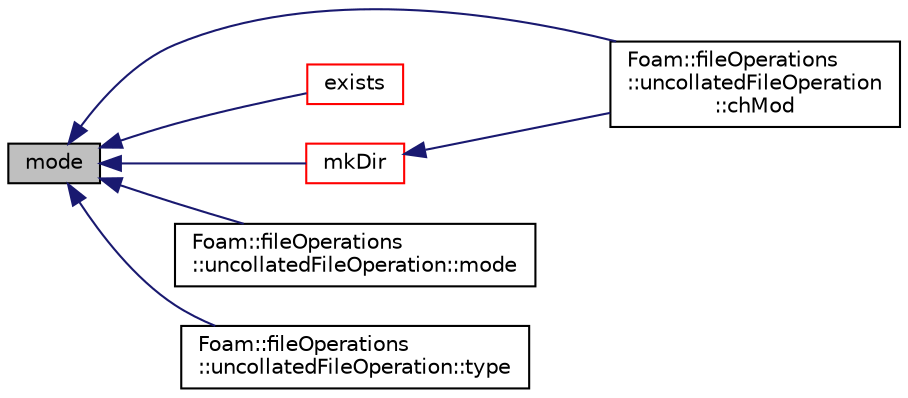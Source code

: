 digraph "mode"
{
  bgcolor="transparent";
  edge [fontname="Helvetica",fontsize="10",labelfontname="Helvetica",labelfontsize="10"];
  node [fontname="Helvetica",fontsize="10",shape=record];
  rankdir="LR";
  Node1 [label="mode",height=0.2,width=0.4,color="black", fillcolor="grey75", style="filled" fontcolor="black"];
  Node1 -> Node2 [dir="back",color="midnightblue",fontsize="10",style="solid",fontname="Helvetica"];
  Node2 [label="Foam::fileOperations\l::uncollatedFileOperation\l::chMod",height=0.2,width=0.4,color="black",URL="$classFoam_1_1fileOperations_1_1uncollatedFileOperation.html#a9227a51e44fb035d376a0023664e14de",tooltip="Set the file mode. "];
  Node1 -> Node3 [dir="back",color="midnightblue",fontsize="10",style="solid",fontname="Helvetica"];
  Node3 [label="exists",height=0.2,width=0.4,color="red",URL="$namespaceFoam.html#a221d32c3387b58a0645b8432bdf173d8",tooltip="Does the name exist (as DIRECTORY or FILE) in the file system? "];
  Node1 -> Node4 [dir="back",color="midnightblue",fontsize="10",style="solid",fontname="Helvetica"];
  Node4 [label="mkDir",height=0.2,width=0.4,color="red",URL="$namespaceFoam.html#a29d00c4f6f15a72ca273332f74137075",tooltip="Make a directory and return an error if it could not be created. "];
  Node4 -> Node2 [dir="back",color="midnightblue",fontsize="10",style="solid",fontname="Helvetica"];
  Node1 -> Node5 [dir="back",color="midnightblue",fontsize="10",style="solid",fontname="Helvetica"];
  Node5 [label="Foam::fileOperations\l::uncollatedFileOperation::mode",height=0.2,width=0.4,color="black",URL="$classFoam_1_1fileOperations_1_1uncollatedFileOperation.html#a62f1fdaf86b85e727c6947637f861288",tooltip="Return the file mode. "];
  Node1 -> Node6 [dir="back",color="midnightblue",fontsize="10",style="solid",fontname="Helvetica"];
  Node6 [label="Foam::fileOperations\l::uncollatedFileOperation::type",height=0.2,width=0.4,color="black",URL="$classFoam_1_1fileOperations_1_1uncollatedFileOperation.html#a6cdd728aeebb309fe7adb50a08581167",tooltip="Return the file type: DIRECTORY, FILE or LINK. "];
}
